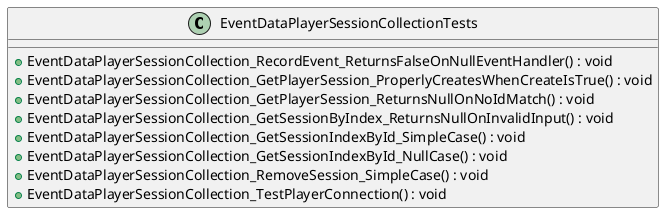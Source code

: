 @startuml
class EventDataPlayerSessionCollectionTests {
    + EventDataPlayerSessionCollection_RecordEvent_ReturnsFalseOnNullEventHandler() : void
    + EventDataPlayerSessionCollection_GetPlayerSession_ProperlyCreatesWhenCreateIsTrue() : void
    + EventDataPlayerSessionCollection_GetPlayerSession_ReturnsNullOnNoIdMatch() : void
    + EventDataPlayerSessionCollection_GetSessionByIndex_ReturnsNullOnInvalidInput() : void
    + EventDataPlayerSessionCollection_GetSessionIndexById_SimpleCase() : void
    + EventDataPlayerSessionCollection_GetSessionIndexById_NullCase() : void
    + EventDataPlayerSessionCollection_RemoveSession_SimpleCase() : void
    + EventDataPlayerSessionCollection_TestPlayerConnection() : void
}
@enduml
